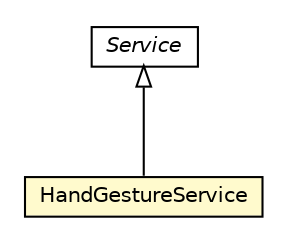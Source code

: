 #!/usr/local/bin/dot
#
# Class diagram 
# Generated by UMLGraph version R5_6-24-gf6e263 (http://www.umlgraph.org/)
#

digraph G {
	edge [fontname="Helvetica",fontsize=10,labelfontname="Helvetica",labelfontsize=10];
	node [fontname="Helvetica",fontsize=10,shape=plaintext];
	nodesep=0.25;
	ranksep=0.5;
	// org.universAAL.middleware.service.owl.Service
	c4130040 [label=<<table title="org.universAAL.middleware.service.owl.Service" border="0" cellborder="1" cellspacing="0" cellpadding="2" port="p" href="../../middleware/service/owl/Service.html">
		<tr><td><table border="0" cellspacing="0" cellpadding="1">
<tr><td align="center" balign="center"><font face="Helvetica-Oblique"> Service </font></td></tr>
		</table></td></tr>
		</table>>, URL="../../middleware/service/owl/Service.html", fontname="Helvetica", fontcolor="black", fontsize=10.0];
	// org.universAAL.ontology.handgestures.HandGestureService
	c4130602 [label=<<table title="org.universAAL.ontology.handgestures.HandGestureService" border="0" cellborder="1" cellspacing="0" cellpadding="2" port="p" bgcolor="lemonChiffon" href="./HandGestureService.html">
		<tr><td><table border="0" cellspacing="0" cellpadding="1">
<tr><td align="center" balign="center"> HandGestureService </td></tr>
		</table></td></tr>
		</table>>, URL="./HandGestureService.html", fontname="Helvetica", fontcolor="black", fontsize=10.0];
	//org.universAAL.ontology.handgestures.HandGestureService extends org.universAAL.middleware.service.owl.Service
	c4130040:p -> c4130602:p [dir=back,arrowtail=empty];
}

